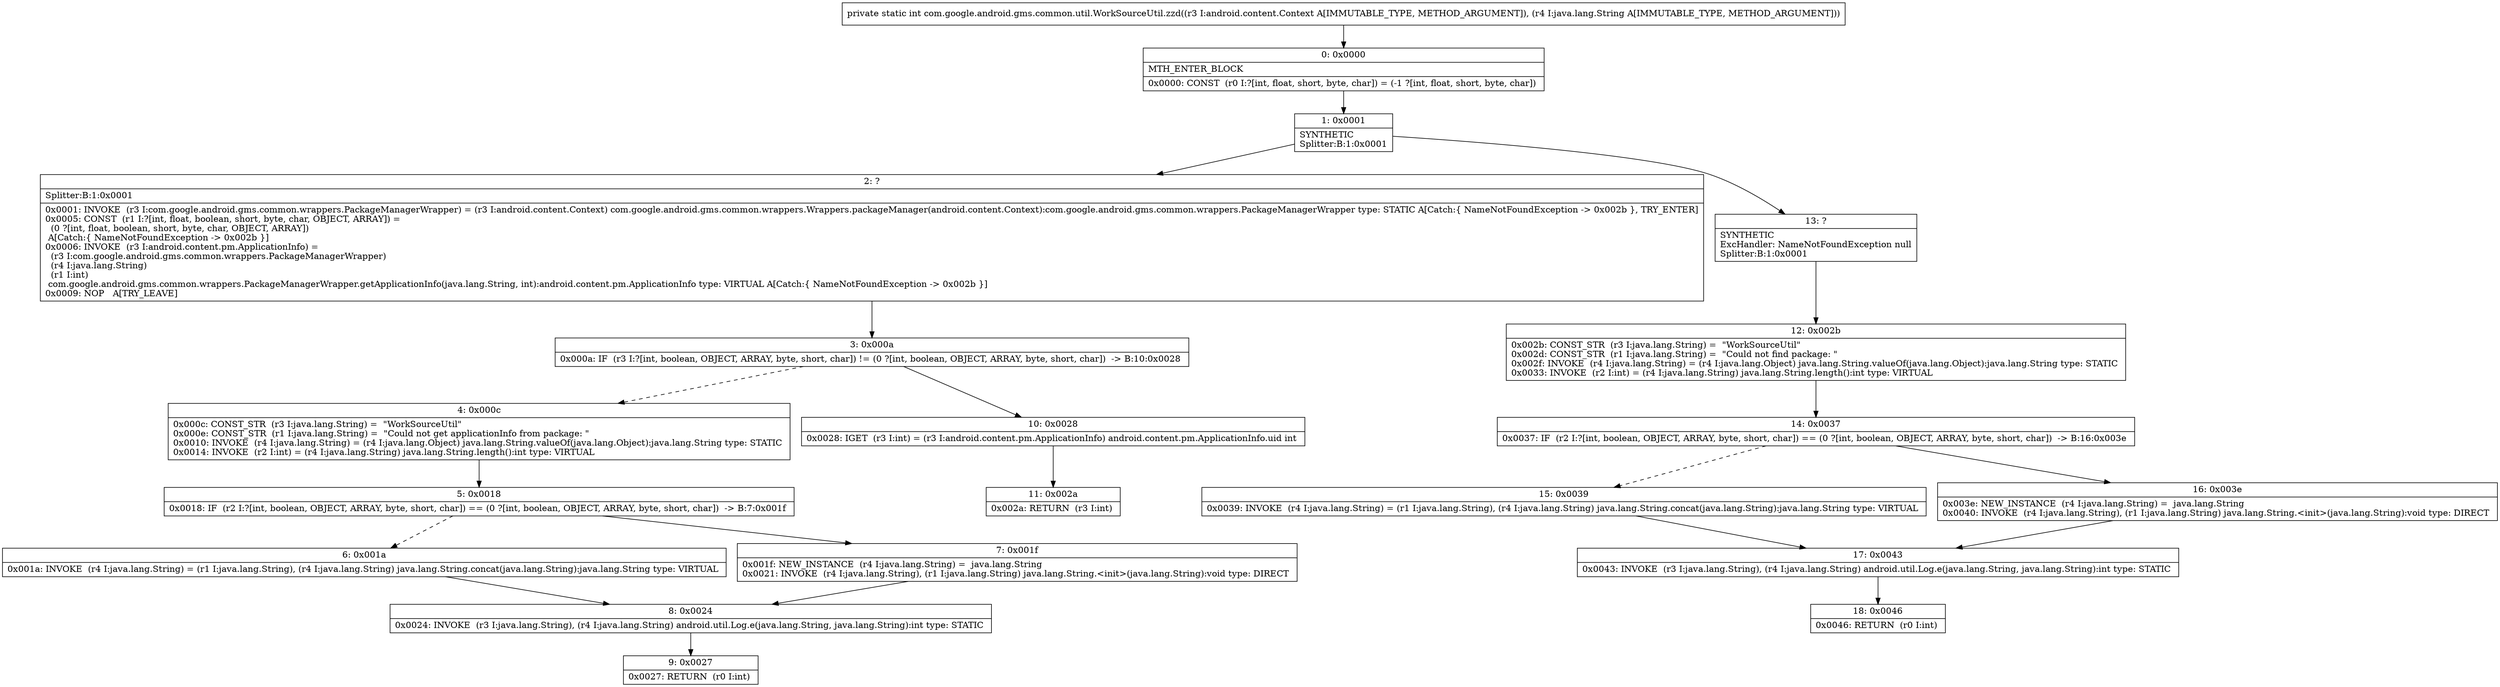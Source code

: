 digraph "CFG forcom.google.android.gms.common.util.WorkSourceUtil.zzd(Landroid\/content\/Context;Ljava\/lang\/String;)I" {
Node_0 [shape=record,label="{0\:\ 0x0000|MTH_ENTER_BLOCK\l|0x0000: CONST  (r0 I:?[int, float, short, byte, char]) = (\-1 ?[int, float, short, byte, char]) \l}"];
Node_1 [shape=record,label="{1\:\ 0x0001|SYNTHETIC\lSplitter:B:1:0x0001\l}"];
Node_2 [shape=record,label="{2\:\ ?|Splitter:B:1:0x0001\l|0x0001: INVOKE  (r3 I:com.google.android.gms.common.wrappers.PackageManagerWrapper) = (r3 I:android.content.Context) com.google.android.gms.common.wrappers.Wrappers.packageManager(android.content.Context):com.google.android.gms.common.wrappers.PackageManagerWrapper type: STATIC A[Catch:\{ NameNotFoundException \-\> 0x002b \}, TRY_ENTER]\l0x0005: CONST  (r1 I:?[int, float, boolean, short, byte, char, OBJECT, ARRAY]) = \l  (0 ?[int, float, boolean, short, byte, char, OBJECT, ARRAY])\l A[Catch:\{ NameNotFoundException \-\> 0x002b \}]\l0x0006: INVOKE  (r3 I:android.content.pm.ApplicationInfo) = \l  (r3 I:com.google.android.gms.common.wrappers.PackageManagerWrapper)\l  (r4 I:java.lang.String)\l  (r1 I:int)\l com.google.android.gms.common.wrappers.PackageManagerWrapper.getApplicationInfo(java.lang.String, int):android.content.pm.ApplicationInfo type: VIRTUAL A[Catch:\{ NameNotFoundException \-\> 0x002b \}]\l0x0009: NOP   A[TRY_LEAVE]\l}"];
Node_3 [shape=record,label="{3\:\ 0x000a|0x000a: IF  (r3 I:?[int, boolean, OBJECT, ARRAY, byte, short, char]) != (0 ?[int, boolean, OBJECT, ARRAY, byte, short, char])  \-\> B:10:0x0028 \l}"];
Node_4 [shape=record,label="{4\:\ 0x000c|0x000c: CONST_STR  (r3 I:java.lang.String) =  \"WorkSourceUtil\" \l0x000e: CONST_STR  (r1 I:java.lang.String) =  \"Could not get applicationInfo from package: \" \l0x0010: INVOKE  (r4 I:java.lang.String) = (r4 I:java.lang.Object) java.lang.String.valueOf(java.lang.Object):java.lang.String type: STATIC \l0x0014: INVOKE  (r2 I:int) = (r4 I:java.lang.String) java.lang.String.length():int type: VIRTUAL \l}"];
Node_5 [shape=record,label="{5\:\ 0x0018|0x0018: IF  (r2 I:?[int, boolean, OBJECT, ARRAY, byte, short, char]) == (0 ?[int, boolean, OBJECT, ARRAY, byte, short, char])  \-\> B:7:0x001f \l}"];
Node_6 [shape=record,label="{6\:\ 0x001a|0x001a: INVOKE  (r4 I:java.lang.String) = (r1 I:java.lang.String), (r4 I:java.lang.String) java.lang.String.concat(java.lang.String):java.lang.String type: VIRTUAL \l}"];
Node_7 [shape=record,label="{7\:\ 0x001f|0x001f: NEW_INSTANCE  (r4 I:java.lang.String) =  java.lang.String \l0x0021: INVOKE  (r4 I:java.lang.String), (r1 I:java.lang.String) java.lang.String.\<init\>(java.lang.String):void type: DIRECT \l}"];
Node_8 [shape=record,label="{8\:\ 0x0024|0x0024: INVOKE  (r3 I:java.lang.String), (r4 I:java.lang.String) android.util.Log.e(java.lang.String, java.lang.String):int type: STATIC \l}"];
Node_9 [shape=record,label="{9\:\ 0x0027|0x0027: RETURN  (r0 I:int) \l}"];
Node_10 [shape=record,label="{10\:\ 0x0028|0x0028: IGET  (r3 I:int) = (r3 I:android.content.pm.ApplicationInfo) android.content.pm.ApplicationInfo.uid int \l}"];
Node_11 [shape=record,label="{11\:\ 0x002a|0x002a: RETURN  (r3 I:int) \l}"];
Node_12 [shape=record,label="{12\:\ 0x002b|0x002b: CONST_STR  (r3 I:java.lang.String) =  \"WorkSourceUtil\" \l0x002d: CONST_STR  (r1 I:java.lang.String) =  \"Could not find package: \" \l0x002f: INVOKE  (r4 I:java.lang.String) = (r4 I:java.lang.Object) java.lang.String.valueOf(java.lang.Object):java.lang.String type: STATIC \l0x0033: INVOKE  (r2 I:int) = (r4 I:java.lang.String) java.lang.String.length():int type: VIRTUAL \l}"];
Node_13 [shape=record,label="{13\:\ ?|SYNTHETIC\lExcHandler: NameNotFoundException null\lSplitter:B:1:0x0001\l}"];
Node_14 [shape=record,label="{14\:\ 0x0037|0x0037: IF  (r2 I:?[int, boolean, OBJECT, ARRAY, byte, short, char]) == (0 ?[int, boolean, OBJECT, ARRAY, byte, short, char])  \-\> B:16:0x003e \l}"];
Node_15 [shape=record,label="{15\:\ 0x0039|0x0039: INVOKE  (r4 I:java.lang.String) = (r1 I:java.lang.String), (r4 I:java.lang.String) java.lang.String.concat(java.lang.String):java.lang.String type: VIRTUAL \l}"];
Node_16 [shape=record,label="{16\:\ 0x003e|0x003e: NEW_INSTANCE  (r4 I:java.lang.String) =  java.lang.String \l0x0040: INVOKE  (r4 I:java.lang.String), (r1 I:java.lang.String) java.lang.String.\<init\>(java.lang.String):void type: DIRECT \l}"];
Node_17 [shape=record,label="{17\:\ 0x0043|0x0043: INVOKE  (r3 I:java.lang.String), (r4 I:java.lang.String) android.util.Log.e(java.lang.String, java.lang.String):int type: STATIC \l}"];
Node_18 [shape=record,label="{18\:\ 0x0046|0x0046: RETURN  (r0 I:int) \l}"];
MethodNode[shape=record,label="{private static int com.google.android.gms.common.util.WorkSourceUtil.zzd((r3 I:android.content.Context A[IMMUTABLE_TYPE, METHOD_ARGUMENT]), (r4 I:java.lang.String A[IMMUTABLE_TYPE, METHOD_ARGUMENT])) }"];
MethodNode -> Node_0;
Node_0 -> Node_1;
Node_1 -> Node_2;
Node_1 -> Node_13;
Node_2 -> Node_3;
Node_3 -> Node_4[style=dashed];
Node_3 -> Node_10;
Node_4 -> Node_5;
Node_5 -> Node_6[style=dashed];
Node_5 -> Node_7;
Node_6 -> Node_8;
Node_7 -> Node_8;
Node_8 -> Node_9;
Node_10 -> Node_11;
Node_12 -> Node_14;
Node_13 -> Node_12;
Node_14 -> Node_15[style=dashed];
Node_14 -> Node_16;
Node_15 -> Node_17;
Node_16 -> Node_17;
Node_17 -> Node_18;
}


